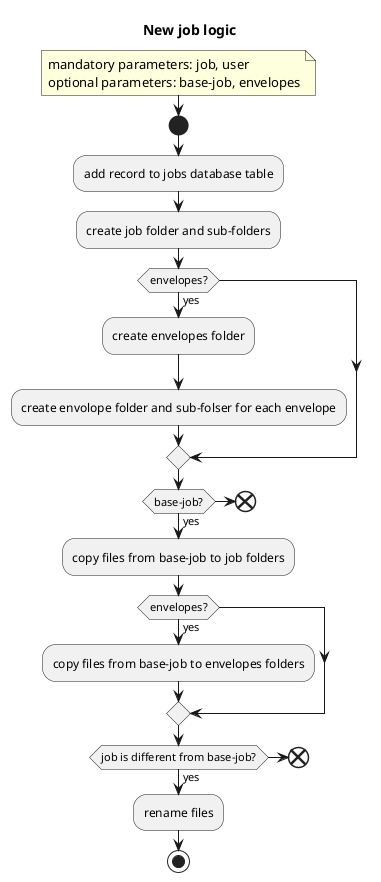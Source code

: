 @startuml

title New job logic

note
	mandatory parameters: job, user
	optional parameters: base-job, envelopes
end note

start

:add record to jobs database table;
:create job folder and sub-folders;

if (envelopes?) then (yes)
  :create envelopes folder;
  :create envolope folder and sub-folser for each envelope;
endif

if (base-job?) then (yes)
	:copy files from base-job to job folders;
	if (envelopes?) then (yes)
		:copy files from base-job to envelopes folders;
	endif
	if (job is different from base-job?) then (yes)
		:rename files;
	else
		end
	endif
else
	end
endif

stop

@enduml
